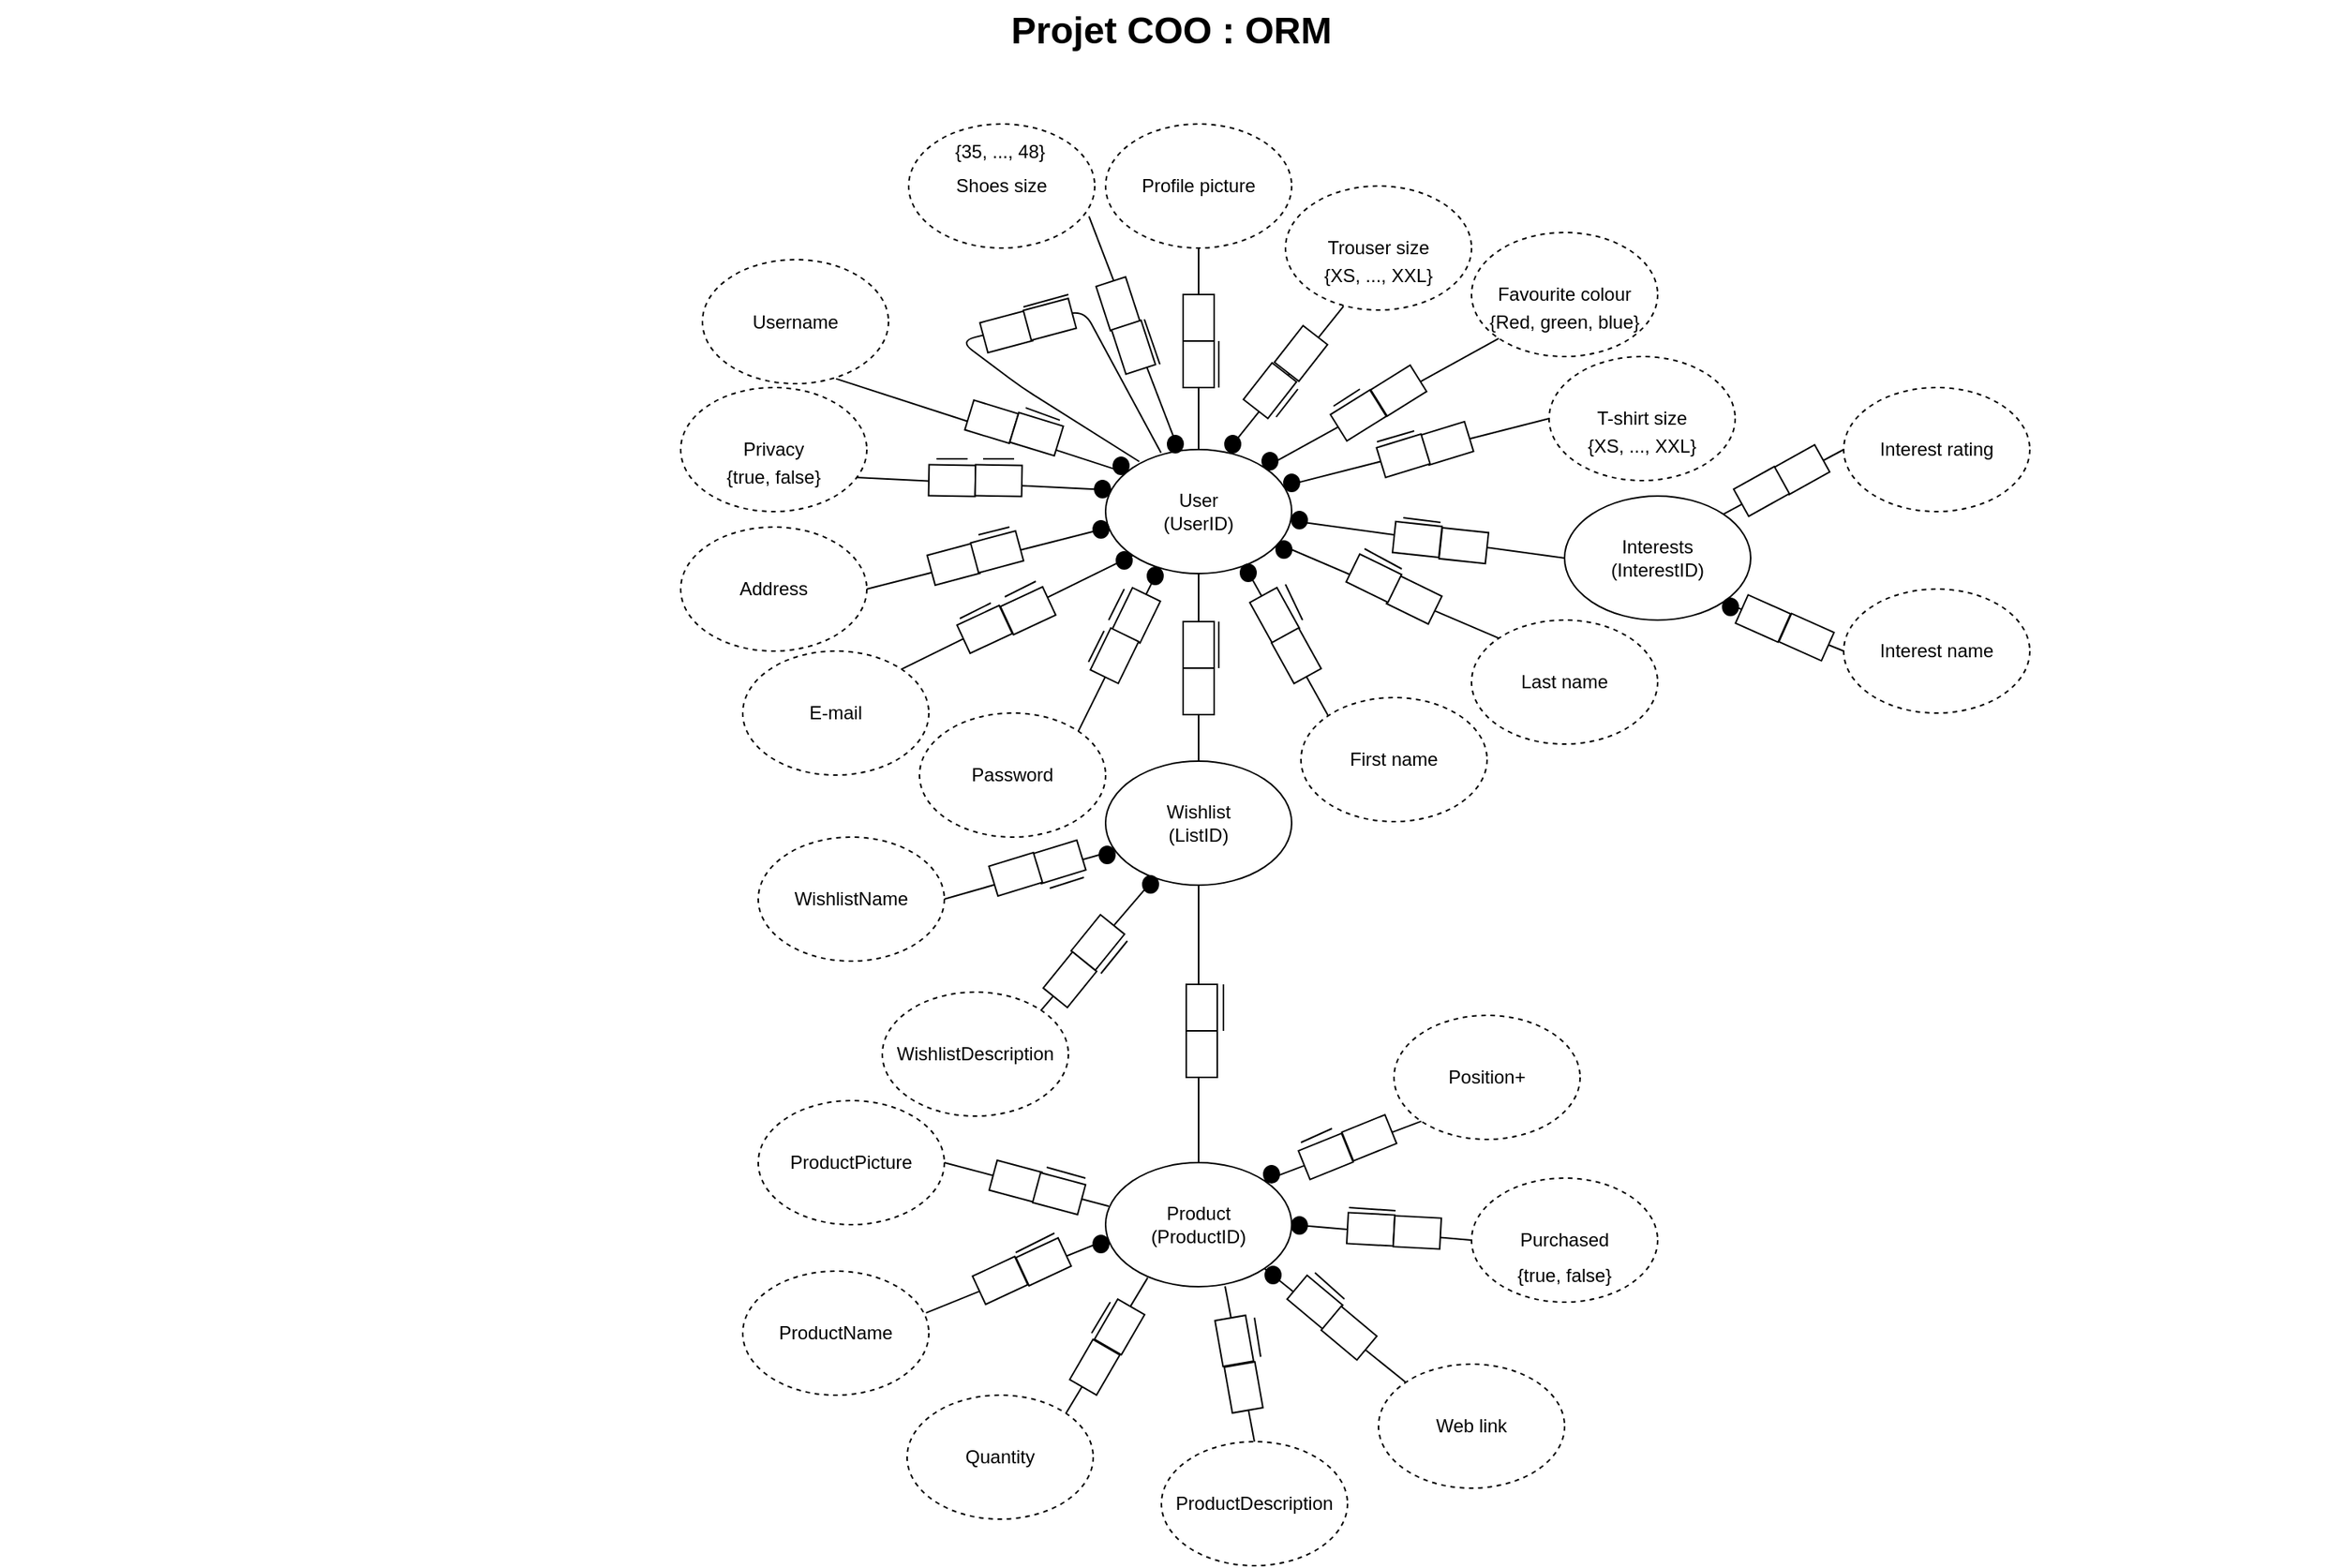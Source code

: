 <mxfile version="13.0.3" type="device"><diagram name="Page-1" id="929967ad-93f9-6ef4-fab6-5d389245f69c"><mxGraphModel dx="346" dy="205" grid="1" gridSize="10" guides="1" tooltips="1" connect="1" arrows="1" fold="1" page="1" pageScale="1.5" pageWidth="1169" pageHeight="826" background="none" math="0" shadow="0"><root><mxCell id="0" style=";html=1;"/><mxCell id="1" style=";html=1;" parent="0"/><mxCell id="1672d66443f91eb5-23" value="Projet COO : ORM" style="text;strokeColor=none;fillColor=none;html=1;fontSize=24;fontStyle=1;verticalAlign=middle;align=center;" parent="1" vertex="1"><mxGeometry x="121" y="150" width="1510" height="40" as="geometry"/></mxCell><mxCell id="jIVGavs9_M5bjKOVfZvE-7" value="Favourite colour" style="ellipse;whiteSpace=wrap;html=1;dashed=1;" parent="1" vertex="1"><mxGeometry x="1070" y="300" width="120" height="80" as="geometry"/></mxCell><mxCell id="jIVGavs9_M5bjKOVfZvE-30" value="User&lt;br&gt;(UserID)" style="ellipse;whiteSpace=wrap;html=1;" parent="1" vertex="1"><mxGeometry x="834" y="440" width="120" height="80" as="geometry"/></mxCell><mxCell id="jIVGavs9_M5bjKOVfZvE-32" value="Address" style="ellipse;whiteSpace=wrap;html=1;dashed=1;" parent="1" vertex="1"><mxGeometry x="560" y="490" width="120" height="80" as="geometry"/></mxCell><mxCell id="jIVGavs9_M5bjKOVfZvE-35" value="Last name" style="ellipse;whiteSpace=wrap;html=1;dashed=1;" parent="1" vertex="1"><mxGeometry x="1070" y="550" width="120" height="80" as="geometry"/></mxCell><mxCell id="jIVGavs9_M5bjKOVfZvE-36" value="First name" style="ellipse;whiteSpace=wrap;html=1;dashed=1;" parent="1" vertex="1"><mxGeometry x="960" y="600" width="120" height="80" as="geometry"/></mxCell><mxCell id="jIVGavs9_M5bjKOVfZvE-37" value="Wishlist&lt;br&gt;(ListID)" style="ellipse;whiteSpace=wrap;html=1;" parent="1" vertex="1"><mxGeometry x="834" y="641" width="120" height="80" as="geometry"/></mxCell><mxCell id="jIVGavs9_M5bjKOVfZvE-43" value="WishlistDescription" style="ellipse;whiteSpace=wrap;html=1;dashed=1;" parent="1" vertex="1"><mxGeometry x="690" y="790" width="120" height="80" as="geometry"/></mxCell><mxCell id="jIVGavs9_M5bjKOVfZvE-48" value="Product&lt;br&gt;(ProductID)" style="ellipse;whiteSpace=wrap;html=1;" parent="1" vertex="1"><mxGeometry x="834" y="900" width="120" height="80" as="geometry"/></mxCell><mxCell id="jIVGavs9_M5bjKOVfZvE-50" value="Purchased" style="ellipse;whiteSpace=wrap;html=1;dashed=1;" parent="1" vertex="1"><mxGeometry x="1070" y="910" width="120" height="80" as="geometry"/></mxCell><mxCell id="jIVGavs9_M5bjKOVfZvE-54" value="Web link" style="ellipse;whiteSpace=wrap;html=1;dashed=1;" parent="1" vertex="1"><mxGeometry x="1010" y="1030" width="120" height="80" as="geometry"/></mxCell><mxCell id="jIVGavs9_M5bjKOVfZvE-57" value="ProductDescription" style="ellipse;whiteSpace=wrap;html=1;dashed=1;" parent="1" vertex="1"><mxGeometry x="870" y="1080" width="120" height="80" as="geometry"/></mxCell><mxCell id="jIVGavs9_M5bjKOVfZvE-58" value="ProductPicture" style="ellipse;whiteSpace=wrap;html=1;dashed=1;" parent="1" vertex="1"><mxGeometry x="610" y="860" width="120" height="80" as="geometry"/></mxCell><mxCell id="j5jvxoO_s9bt74qul9Rj-1" value="Username" style="ellipse;whiteSpace=wrap;html=1;dashed=1;" parent="1" vertex="1"><mxGeometry x="574" y="317.5" width="120" height="80" as="geometry"/></mxCell><mxCell id="qXIojNMbWWccw3Ld3ZAH-1" value="Password" style="ellipse;whiteSpace=wrap;html=1;dashed=1;" parent="1" vertex="1"><mxGeometry x="714" y="610" width="120" height="80" as="geometry"/></mxCell><mxCell id="j7kts7VHe-uKLAfD876b-1" value="ProductName" style="ellipse;whiteSpace=wrap;html=1;dashed=1;" parent="1" vertex="1"><mxGeometry x="600" y="970" width="120" height="80" as="geometry"/></mxCell><mxCell id="j7kts7VHe-uKLAfD876b-6" value="WishlistName" style="ellipse;whiteSpace=wrap;html=1;dashed=1;" parent="1" vertex="1"><mxGeometry x="610" y="690" width="120" height="80" as="geometry"/></mxCell><mxCell id="da_u3u_EK6mUuRbgSV3e-1" value="Interests&lt;br&gt;(InterestID)" style="ellipse;whiteSpace=wrap;html=1;" parent="1" vertex="1"><mxGeometry x="1130" y="470" width="120" height="80" as="geometry"/></mxCell><mxCell id="da_u3u_EK6mUuRbgSV3e-6" value="Interest name" style="ellipse;whiteSpace=wrap;html=1;dashed=1;" parent="1" vertex="1"><mxGeometry x="1310" y="530" width="120" height="80" as="geometry"/></mxCell><mxCell id="da_u3u_EK6mUuRbgSV3e-18" value="T-shirt size" style="ellipse;whiteSpace=wrap;html=1;dashed=1;" parent="1" vertex="1"><mxGeometry x="1120" y="380" width="120" height="80" as="geometry"/></mxCell><mxCell id="da_u3u_EK6mUuRbgSV3e-19" value="Trouser size" style="ellipse;whiteSpace=wrap;html=1;dashed=1;" parent="1" vertex="1"><mxGeometry x="950" y="270" width="120" height="80" as="geometry"/></mxCell><mxCell id="da_u3u_EK6mUuRbgSV3e-20" value="Shoes size" style="ellipse;whiteSpace=wrap;html=1;dashed=1;" parent="1" vertex="1"><mxGeometry x="707" y="230" width="120" height="80" as="geometry"/></mxCell><mxCell id="da_u3u_EK6mUuRbgSV3e-51" value="Position+" style="ellipse;whiteSpace=wrap;html=1;dashed=1;" parent="1" vertex="1"><mxGeometry x="1020" y="805" width="120" height="80" as="geometry"/></mxCell><mxCell id="da_u3u_EK6mUuRbgSV3e-64" value="Quantity" style="ellipse;whiteSpace=wrap;html=1;dashed=1;" parent="1" vertex="1"><mxGeometry x="706" y="1050" width="120" height="80" as="geometry"/></mxCell><mxCell id="R_gByk7WLc_SYoypfElz-11" value="E-mail" style="ellipse;whiteSpace=wrap;html=1;dashed=1;" parent="1" vertex="1"><mxGeometry x="600" y="570" width="120" height="80" as="geometry"/></mxCell><mxCell id="4eLRWc8vF46ZS3_33dME-1" value="Privacy" style="ellipse;whiteSpace=wrap;html=1;dashed=1;" parent="1" vertex="1"><mxGeometry x="560" y="400" width="120" height="80" as="geometry"/></mxCell><mxCell id="Ih-stfb0yc3LlGlRU3Db-1" value="Interest rating" style="ellipse;whiteSpace=wrap;html=1;dashed=1;" parent="1" vertex="1"><mxGeometry x="1310" y="400" width="120" height="80" as="geometry"/></mxCell><mxCell id="1b7z9YTywMdS5ZOEaI9_-1" value="" style="endArrow=none;html=1;entryX=0.5;entryY=1;entryDx=0;entryDy=0;exitX=0.5;exitY=0;exitDx=0;exitDy=0;" edge="1" parent="1" source="jIVGavs9_M5bjKOVfZvE-37" target="jIVGavs9_M5bjKOVfZvE-30"><mxGeometry width="50" height="50" relative="1" as="geometry"><mxPoint x="950" y="570" as="sourcePoint"/><mxPoint x="1000" y="520" as="targetPoint"/></mxGeometry></mxCell><mxCell id="1b7z9YTywMdS5ZOEaI9_-2" value="" style="endArrow=none;html=1;entryX=0.757;entryY=0.962;entryDx=0;entryDy=0;exitX=0;exitY=0;exitDx=0;exitDy=0;entryPerimeter=0;" edge="1" parent="1" source="jIVGavs9_M5bjKOVfZvE-36" target="jIVGavs9_M5bjKOVfZvE-30"><mxGeometry width="50" height="50" relative="1" as="geometry"><mxPoint x="904" y="651" as="sourcePoint"/><mxPoint x="904" y="530" as="targetPoint"/></mxGeometry></mxCell><mxCell id="1b7z9YTywMdS5ZOEaI9_-3" value="" style="endArrow=none;html=1;entryX=0.95;entryY=0.775;entryDx=0;entryDy=0;exitX=0;exitY=0;exitDx=0;exitDy=0;entryPerimeter=0;" edge="1" parent="1" source="jIVGavs9_M5bjKOVfZvE-35" target="jIVGavs9_M5bjKOVfZvE-30"><mxGeometry width="50" height="50" relative="1" as="geometry"><mxPoint x="914" y="661" as="sourcePoint"/><mxPoint x="914" y="540" as="targetPoint"/></mxGeometry></mxCell><mxCell id="1b7z9YTywMdS5ZOEaI9_-4" value="" style="endArrow=none;html=1;entryX=1.005;entryY=0.575;entryDx=0;entryDy=0;exitX=0;exitY=0.5;exitDx=0;exitDy=0;entryPerimeter=0;" edge="1" parent="1" source="da_u3u_EK6mUuRbgSV3e-1" target="jIVGavs9_M5bjKOVfZvE-30"><mxGeometry width="50" height="50" relative="1" as="geometry"><mxPoint x="924" y="671" as="sourcePoint"/><mxPoint x="924" y="550" as="targetPoint"/></mxGeometry></mxCell><mxCell id="1b7z9YTywMdS5ZOEaI9_-5" value="" style="endArrow=none;html=1;entryX=0.964;entryY=0.293;entryDx=0;entryDy=0;exitX=0;exitY=0.5;exitDx=0;exitDy=0;entryPerimeter=0;" edge="1" parent="1" source="da_u3u_EK6mUuRbgSV3e-18" target="jIVGavs9_M5bjKOVfZvE-30"><mxGeometry width="50" height="50" relative="1" as="geometry"><mxPoint x="934" y="681" as="sourcePoint"/><mxPoint x="934" y="560" as="targetPoint"/></mxGeometry></mxCell><mxCell id="1b7z9YTywMdS5ZOEaI9_-6" value="" style="endArrow=none;html=1;entryX=1;entryY=0;entryDx=0;entryDy=0;exitX=0;exitY=1;exitDx=0;exitDy=0;" edge="1" parent="1" source="jIVGavs9_M5bjKOVfZvE-7" target="jIVGavs9_M5bjKOVfZvE-30"><mxGeometry width="50" height="50" relative="1" as="geometry"><mxPoint x="944" y="691" as="sourcePoint"/><mxPoint x="944" y="570" as="targetPoint"/></mxGeometry></mxCell><mxCell id="1b7z9YTywMdS5ZOEaI9_-7" value="" style="endArrow=none;html=1;entryX=0.66;entryY=0.003;entryDx=0;entryDy=0;exitX=0.312;exitY=0.969;exitDx=0;exitDy=0;exitPerimeter=0;entryPerimeter=0;" edge="1" parent="1" source="da_u3u_EK6mUuRbgSV3e-19" target="jIVGavs9_M5bjKOVfZvE-30"><mxGeometry width="50" height="50" relative="1" as="geometry"><mxPoint x="954" y="701" as="sourcePoint"/><mxPoint x="954" y="580" as="targetPoint"/></mxGeometry></mxCell><mxCell id="1b7z9YTywMdS5ZOEaI9_-8" value="" style="endArrow=none;html=1;entryX=0.394;entryY=0.01;entryDx=0;entryDy=0;entryPerimeter=0;exitX=0.969;exitY=0.744;exitDx=0;exitDy=0;exitPerimeter=0;" edge="1" parent="1" source="da_u3u_EK6mUuRbgSV3e-20" target="jIVGavs9_M5bjKOVfZvE-30"><mxGeometry width="50" height="50" relative="1" as="geometry"><mxPoint x="964" y="711" as="sourcePoint"/><mxPoint x="964" y="590" as="targetPoint"/></mxGeometry></mxCell><mxCell id="1b7z9YTywMdS5ZOEaI9_-9" value="" style="endArrow=none;html=1;entryX=0.718;entryY=0.96;entryDx=0;entryDy=0;exitX=0.112;exitY=0.188;exitDx=0;exitDy=0;entryPerimeter=0;exitPerimeter=0;" edge="1" parent="1" source="jIVGavs9_M5bjKOVfZvE-30" target="j5jvxoO_s9bt74qul9Rj-1"><mxGeometry width="50" height="50" relative="1" as="geometry"><mxPoint x="780" y="540.5" as="sourcePoint"/><mxPoint x="780" y="419.5" as="targetPoint"/></mxGeometry></mxCell><mxCell id="1b7z9YTywMdS5ZOEaI9_-10" value="" style="endArrow=none;html=1;entryX=0.943;entryY=0.725;entryDx=0;entryDy=0;exitX=0.03;exitY=0.327;exitDx=0;exitDy=0;entryPerimeter=0;exitPerimeter=0;" edge="1" parent="1" source="jIVGavs9_M5bjKOVfZvE-30" target="4eLRWc8vF46ZS3_33dME-1"><mxGeometry width="50" height="50" relative="1" as="geometry"><mxPoint x="790" y="550.5" as="sourcePoint"/><mxPoint x="790" y="429.5" as="targetPoint"/></mxGeometry></mxCell><mxCell id="1b7z9YTywMdS5ZOEaI9_-11" value="" style="endArrow=none;html=1;entryX=1;entryY=0.5;entryDx=0;entryDy=0;exitX=0.007;exitY=0.633;exitDx=0;exitDy=0;exitPerimeter=0;" edge="1" parent="1" source="jIVGavs9_M5bjKOVfZvE-30" target="jIVGavs9_M5bjKOVfZvE-32"><mxGeometry width="50" height="50" relative="1" as="geometry"><mxPoint x="800" y="560.5" as="sourcePoint"/><mxPoint x="800" y="439.5" as="targetPoint"/></mxGeometry></mxCell><mxCell id="1b7z9YTywMdS5ZOEaI9_-12" value="" style="endArrow=none;html=1;entryX=0;entryY=1;entryDx=0;entryDy=0;exitX=1;exitY=0;exitDx=0;exitDy=0;" edge="1" parent="1" source="R_gByk7WLc_SYoypfElz-11" target="jIVGavs9_M5bjKOVfZvE-30"><mxGeometry width="50" height="50" relative="1" as="geometry"><mxPoint x="810" y="570.5" as="sourcePoint"/><mxPoint x="810" y="449.5" as="targetPoint"/></mxGeometry></mxCell><mxCell id="1b7z9YTywMdS5ZOEaI9_-13" value="" style="endArrow=none;html=1;entryX=0.288;entryY=0.955;entryDx=0;entryDy=0;exitX=1;exitY=0;exitDx=0;exitDy=0;entryPerimeter=0;" edge="1" parent="1" source="qXIojNMbWWccw3Ld3ZAH-1" target="jIVGavs9_M5bjKOVfZvE-30"><mxGeometry width="50" height="50" relative="1" as="geometry"><mxPoint x="820" y="580.5" as="sourcePoint"/><mxPoint x="820" y="459.5" as="targetPoint"/></mxGeometry></mxCell><mxCell id="1b7z9YTywMdS5ZOEaI9_-14" value="" style="endArrow=none;html=1;entryX=1;entryY=0;entryDx=0;entryDy=0;exitX=0;exitY=0.5;exitDx=0;exitDy=0;" edge="1" parent="1" source="Ih-stfb0yc3LlGlRU3Db-1" target="da_u3u_EK6mUuRbgSV3e-1"><mxGeometry width="50" height="50" relative="1" as="geometry"><mxPoint x="1300" y="451" as="sourcePoint"/><mxPoint x="1300" y="330.0" as="targetPoint"/></mxGeometry></mxCell><mxCell id="1b7z9YTywMdS5ZOEaI9_-15" value="" style="endArrow=none;html=1;entryX=1;entryY=1;entryDx=0;entryDy=0;exitX=0;exitY=0.5;exitDx=0;exitDy=0;" edge="1" parent="1" source="da_u3u_EK6mUuRbgSV3e-6" target="da_u3u_EK6mUuRbgSV3e-1"><mxGeometry width="50" height="50" relative="1" as="geometry"><mxPoint x="840" y="600.5" as="sourcePoint"/><mxPoint x="840" y="479.5" as="targetPoint"/></mxGeometry></mxCell><mxCell id="1b7z9YTywMdS5ZOEaI9_-16" value="Profile picture" style="ellipse;whiteSpace=wrap;html=1;dashed=1;" vertex="1" parent="1"><mxGeometry x="834" y="230" width="120" height="80" as="geometry"/></mxCell><mxCell id="1b7z9YTywMdS5ZOEaI9_-18" value="" style="endArrow=none;html=1;entryX=0.5;entryY=1;entryDx=0;entryDy=0;exitX=0.5;exitY=0;exitDx=0;exitDy=0;" edge="1" parent="1" source="jIVGavs9_M5bjKOVfZvE-30" target="1b7z9YTywMdS5ZOEaI9_-16"><mxGeometry width="50" height="50" relative="1" as="geometry"><mxPoint x="870" y="400" as="sourcePoint"/><mxPoint x="920" y="350" as="targetPoint"/></mxGeometry></mxCell><mxCell id="1b7z9YTywMdS5ZOEaI9_-19" value="" style="endArrow=none;html=1;entryX=1;entryY=0.5;entryDx=0;entryDy=0;exitX=0.027;exitY=0.73;exitDx=0;exitDy=0;exitPerimeter=0;" edge="1" parent="1" source="jIVGavs9_M5bjKOVfZvE-37" target="j7kts7VHe-uKLAfD876b-6"><mxGeometry width="50" height="50" relative="1" as="geometry"><mxPoint x="930" y="800" as="sourcePoint"/><mxPoint x="980" y="750" as="targetPoint"/></mxGeometry></mxCell><mxCell id="1b7z9YTywMdS5ZOEaI9_-21" value="" style="endArrow=none;html=1;entryX=0.253;entryY=0.96;entryDx=0;entryDy=0;entryPerimeter=0;exitX=1;exitY=0;exitDx=0;exitDy=0;" edge="1" parent="1" source="jIVGavs9_M5bjKOVfZvE-43" target="jIVGavs9_M5bjKOVfZvE-37"><mxGeometry width="50" height="50" relative="1" as="geometry"><mxPoint x="820" y="810" as="sourcePoint"/><mxPoint x="870" y="760" as="targetPoint"/></mxGeometry></mxCell><mxCell id="1b7z9YTywMdS5ZOEaI9_-22" value="" style="endArrow=none;html=1;entryX=0.5;entryY=1;entryDx=0;entryDy=0;exitX=0.5;exitY=0;exitDx=0;exitDy=0;" edge="1" parent="1" source="jIVGavs9_M5bjKOVfZvE-48" target="jIVGavs9_M5bjKOVfZvE-37"><mxGeometry width="50" height="50" relative="1" as="geometry"><mxPoint x="830" y="820" as="sourcePoint"/><mxPoint x="880" y="770" as="targetPoint"/></mxGeometry></mxCell><mxCell id="1b7z9YTywMdS5ZOEaI9_-39" value="" style="group;rotation=90;" vertex="1" connectable="0" parent="1"><mxGeometry x="864" y="360" width="60" height="20" as="geometry"/></mxCell><mxCell id="1b7z9YTywMdS5ZOEaI9_-30" value="" style="rounded=0;whiteSpace=wrap;html=1;rotation=90;" vertex="1" parent="1b7z9YTywMdS5ZOEaI9_-39"><mxGeometry x="15" y="-15" width="30" height="20" as="geometry"/></mxCell><mxCell id="1b7z9YTywMdS5ZOEaI9_-31" value="" style="rounded=0;whiteSpace=wrap;html=1;rotation=90;" vertex="1" parent="1b7z9YTywMdS5ZOEaI9_-39"><mxGeometry x="15" y="15" width="30" height="20" as="geometry"/></mxCell><mxCell id="1b7z9YTywMdS5ZOEaI9_-40" value="" style="group;rotation=-232;" vertex="1" connectable="0" parent="1"><mxGeometry x="920" y="380" width="60" height="20" as="geometry"/></mxCell><mxCell id="1b7z9YTywMdS5ZOEaI9_-41" value="" style="rounded=0;whiteSpace=wrap;html=1;rotation=-232;" vertex="1" parent="1b7z9YTywMdS5ZOEaI9_-40"><mxGeometry x="25" y="-12" width="30" height="20" as="geometry"/></mxCell><mxCell id="1b7z9YTywMdS5ZOEaI9_-42" value="" style="rounded=0;whiteSpace=wrap;html=1;rotation=-232;" vertex="1" parent="1b7z9YTywMdS5ZOEaI9_-40"><mxGeometry x="5" y="12" width="30" height="20" as="geometry"/></mxCell><mxCell id="1b7z9YTywMdS5ZOEaI9_-46" value="" style="group;rotation=-212;" vertex="1" connectable="0" parent="1"><mxGeometry x="980" y="400" width="60" height="20" as="geometry"/></mxCell><mxCell id="1b7z9YTywMdS5ZOEaI9_-47" value="" style="rounded=0;whiteSpace=wrap;html=1;rotation=-212;" vertex="1" parent="1b7z9YTywMdS5ZOEaI9_-46"><mxGeometry x="28" y="-8" width="30" height="20" as="geometry"/></mxCell><mxCell id="1b7z9YTywMdS5ZOEaI9_-48" value="" style="rounded=0;whiteSpace=wrap;html=1;rotation=-212;" vertex="1" parent="1b7z9YTywMdS5ZOEaI9_-46"><mxGeometry x="2" y="8" width="30" height="20" as="geometry"/></mxCell><mxCell id="1b7z9YTywMdS5ZOEaI9_-52" value="" style="group;rotation=-197;" vertex="1" connectable="0" parent="1"><mxGeometry x="1010" y="430" width="60" height="20" as="geometry"/></mxCell><mxCell id="1b7z9YTywMdS5ZOEaI9_-53" value="" style="rounded=0;whiteSpace=wrap;html=1;rotation=-197;" vertex="1" parent="1b7z9YTywMdS5ZOEaI9_-52"><mxGeometry x="29" y="-4" width="30" height="20" as="geometry"/></mxCell><mxCell id="1b7z9YTywMdS5ZOEaI9_-54" value="" style="rounded=0;whiteSpace=wrap;html=1;rotation=-197;" vertex="1" parent="1b7z9YTywMdS5ZOEaI9_-52"><mxGeometry x="1" y="4" width="30" height="20" as="geometry"/></mxCell><mxCell id="1b7z9YTywMdS5ZOEaI9_-55" value="" style="group;rotation=-174;" vertex="1" connectable="0" parent="1"><mxGeometry x="1020" y="490" width="60" height="20" as="geometry"/></mxCell><mxCell id="1b7z9YTywMdS5ZOEaI9_-56" value="" style="rounded=0;whiteSpace=wrap;html=1;rotation=-174;" vertex="1" parent="1b7z9YTywMdS5ZOEaI9_-55"><mxGeometry x="30" y="2" width="30" height="20" as="geometry"/></mxCell><mxCell id="1b7z9YTywMdS5ZOEaI9_-57" value="" style="rounded=0;whiteSpace=wrap;html=1;rotation=-174;" vertex="1" parent="1b7z9YTywMdS5ZOEaI9_-55"><mxGeometry y="-2" width="30" height="20" as="geometry"/></mxCell><mxCell id="1b7z9YTywMdS5ZOEaI9_-58" value="" style="group;rotation=-154;" vertex="1" connectable="0" parent="1"><mxGeometry x="990" y="520" width="60" height="20" as="geometry"/></mxCell><mxCell id="1b7z9YTywMdS5ZOEaI9_-59" value="" style="rounded=0;whiteSpace=wrap;html=1;rotation=-154;" vertex="1" parent="1b7z9YTywMdS5ZOEaI9_-58"><mxGeometry x="28" y="7" width="30" height="20" as="geometry"/></mxCell><mxCell id="1b7z9YTywMdS5ZOEaI9_-60" value="" style="rounded=0;whiteSpace=wrap;html=1;rotation=-154;" vertex="1" parent="1b7z9YTywMdS5ZOEaI9_-58"><mxGeometry x="2" y="-7" width="30" height="20" as="geometry"/></mxCell><mxCell id="1b7z9YTywMdS5ZOEaI9_-61" value="" style="group;rotation=61;" vertex="1" connectable="0" parent="1"><mxGeometry x="920" y="550" width="60" height="20" as="geometry"/></mxCell><mxCell id="1b7z9YTywMdS5ZOEaI9_-62" value="" style="rounded=0;whiteSpace=wrap;html=1;rotation=61;" vertex="1" parent="1b7z9YTywMdS5ZOEaI9_-61"><mxGeometry x="8" y="-13" width="30" height="20" as="geometry"/></mxCell><mxCell id="1b7z9YTywMdS5ZOEaI9_-63" value="" style="rounded=0;whiteSpace=wrap;html=1;rotation=61;" vertex="1" parent="1b7z9YTywMdS5ZOEaI9_-61"><mxGeometry x="22" y="13" width="30" height="20" as="geometry"/></mxCell><mxCell id="1b7z9YTywMdS5ZOEaI9_-67" value="" style="group;rotation=1;" vertex="1" connectable="0" parent="1"><mxGeometry x="720" y="450" width="60" height="20" as="geometry"/></mxCell><mxCell id="1b7z9YTywMdS5ZOEaI9_-68" value="" style="rounded=0;whiteSpace=wrap;html=1;rotation=1;" vertex="1" parent="1b7z9YTywMdS5ZOEaI9_-67"><mxGeometry width="30" height="20" as="geometry"/></mxCell><mxCell id="1b7z9YTywMdS5ZOEaI9_-69" value="" style="rounded=0;whiteSpace=wrap;html=1;rotation=1;" vertex="1" parent="1b7z9YTywMdS5ZOEaI9_-67"><mxGeometry x="30" width="30" height="20" as="geometry"/></mxCell><mxCell id="1b7z9YTywMdS5ZOEaI9_-71" value="" style="group;rotation=-15;" vertex="1" connectable="0" parent="1"><mxGeometry x="720" y="500" width="60" height="20" as="geometry"/></mxCell><mxCell id="1b7z9YTywMdS5ZOEaI9_-72" value="" style="rounded=0;whiteSpace=wrap;html=1;rotation=-15;" vertex="1" parent="1b7z9YTywMdS5ZOEaI9_-71"><mxGeometry x="1" y="4" width="30" height="20" as="geometry"/></mxCell><mxCell id="1b7z9YTywMdS5ZOEaI9_-73" value="" style="rounded=0;whiteSpace=wrap;html=1;rotation=-15;" vertex="1" parent="1b7z9YTywMdS5ZOEaI9_-71"><mxGeometry x="29" y="-4" width="30" height="20" as="geometry"/></mxCell><mxCell id="1b7z9YTywMdS5ZOEaI9_-74" value="" style="group;rotation=-205;" vertex="1" connectable="0" parent="1"><mxGeometry x="740" y="540" width="60" height="20" as="geometry"/></mxCell><mxCell id="1b7z9YTywMdS5ZOEaI9_-75" value="" style="rounded=0;whiteSpace=wrap;html=1;rotation=-205;" vertex="1" parent="1b7z9YTywMdS5ZOEaI9_-74"><mxGeometry x="29" y="-6" width="30" height="20" as="geometry"/></mxCell><mxCell id="1b7z9YTywMdS5ZOEaI9_-76" value="" style="rounded=0;whiteSpace=wrap;html=1;rotation=-205;" vertex="1" parent="1b7z9YTywMdS5ZOEaI9_-74"><mxGeometry x="1" y="6" width="30" height="20" as="geometry"/></mxCell><mxCell id="1b7z9YTywMdS5ZOEaI9_-77" value="" style="group;rotation=116;" vertex="1" connectable="0" parent="1"><mxGeometry x="816.75" y="550" width="60" height="20" as="geometry"/></mxCell><mxCell id="1b7z9YTywMdS5ZOEaI9_-78" value="" style="rounded=0;whiteSpace=wrap;html=1;rotation=116;" vertex="1" parent="1b7z9YTywMdS5ZOEaI9_-77"><mxGeometry x="22" y="-13" width="30" height="20" as="geometry"/></mxCell><mxCell id="1b7z9YTywMdS5ZOEaI9_-79" value="" style="rounded=0;whiteSpace=wrap;html=1;rotation=116;" vertex="1" parent="1b7z9YTywMdS5ZOEaI9_-77"><mxGeometry x="8" y="13" width="30" height="20" as="geometry"/></mxCell><mxCell id="1b7z9YTywMdS5ZOEaI9_-80" value="" style="group;rotation=-197;" vertex="1" connectable="0" parent="1"><mxGeometry x="760" y="700" width="60" height="20" as="geometry"/></mxCell><mxCell id="1b7z9YTywMdS5ZOEaI9_-81" value="" style="rounded=0;whiteSpace=wrap;html=1;rotation=-197;" vertex="1" parent="1b7z9YTywMdS5ZOEaI9_-80"><mxGeometry x="29" y="-4" width="30" height="20" as="geometry"/></mxCell><mxCell id="1b7z9YTywMdS5ZOEaI9_-82" value="" style="rounded=0;whiteSpace=wrap;html=1;rotation=-197;" vertex="1" parent="1b7z9YTywMdS5ZOEaI9_-80"><mxGeometry x="1" y="4" width="30" height="20" as="geometry"/></mxCell><mxCell id="1b7z9YTywMdS5ZOEaI9_-83" value="" style="group;rotation=-231;" vertex="1" connectable="0" parent="1"><mxGeometry x="790" y="760" width="60" height="20" as="geometry"/></mxCell><mxCell id="1b7z9YTywMdS5ZOEaI9_-84" value="" style="rounded=0;whiteSpace=wrap;html=1;rotation=-231;" vertex="1" parent="1b7z9YTywMdS5ZOEaI9_-83"><mxGeometry x="24" y="-12" width="30" height="20" as="geometry"/></mxCell><mxCell id="1b7z9YTywMdS5ZOEaI9_-85" value="" style="rounded=0;whiteSpace=wrap;html=1;rotation=-231;" vertex="1" parent="1b7z9YTywMdS5ZOEaI9_-83"><mxGeometry x="6" y="12" width="30" height="20" as="geometry"/></mxCell><mxCell id="1b7z9YTywMdS5ZOEaI9_-86" value="" style="group;rotation=90;" vertex="1" connectable="0" parent="1"><mxGeometry x="866" y="805" width="60" height="20" as="geometry"/></mxCell><mxCell id="1b7z9YTywMdS5ZOEaI9_-87" value="" style="rounded=0;whiteSpace=wrap;html=1;rotation=90;" vertex="1" parent="1b7z9YTywMdS5ZOEaI9_-86"><mxGeometry x="15" y="-15" width="30" height="20" as="geometry"/></mxCell><mxCell id="1b7z9YTywMdS5ZOEaI9_-88" value="" style="rounded=0;whiteSpace=wrap;html=1;rotation=90;" vertex="1" parent="1b7z9YTywMdS5ZOEaI9_-86"><mxGeometry x="15" y="15" width="30" height="20" as="geometry"/></mxCell><mxCell id="1b7z9YTywMdS5ZOEaI9_-113" value="" style="group;rotation=-209;" vertex="1" connectable="0" parent="1"><mxGeometry x="1240" y="450" width="60" height="20" as="geometry"/></mxCell><mxCell id="1b7z9YTywMdS5ZOEaI9_-114" value="" style="rounded=0;whiteSpace=wrap;html=1;rotation=-209;" vertex="1" parent="1b7z9YTywMdS5ZOEaI9_-113"><mxGeometry x="28" y="-7" width="30" height="20" as="geometry"/></mxCell><mxCell id="1b7z9YTywMdS5ZOEaI9_-115" value="" style="rounded=0;whiteSpace=wrap;html=1;rotation=-209;" vertex="1" parent="1b7z9YTywMdS5ZOEaI9_-113"><mxGeometry x="2" y="7" width="30" height="20" as="geometry"/></mxCell><mxCell id="1b7z9YTywMdS5ZOEaI9_-116" value="" style="group;rotation=24;" vertex="1" connectable="0" parent="1"><mxGeometry x="1242" y="545" width="60" height="20" as="geometry"/></mxCell><mxCell id="1b7z9YTywMdS5ZOEaI9_-117" value="" style="rounded=0;whiteSpace=wrap;html=1;rotation=24;" vertex="1" parent="1b7z9YTywMdS5ZOEaI9_-116"><mxGeometry x="1" y="-6" width="30" height="20" as="geometry"/></mxCell><mxCell id="1b7z9YTywMdS5ZOEaI9_-118" value="" style="rounded=0;whiteSpace=wrap;html=1;rotation=24;" vertex="1" parent="1b7z9YTywMdS5ZOEaI9_-116"><mxGeometry x="29" y="6" width="30" height="20" as="geometry"/></mxCell><mxCell id="1b7z9YTywMdS5ZOEaI9_-128" value="" style="endArrow=none;html=1;" edge="1" parent="1"><mxGeometry width="50" height="50" relative="1" as="geometry"><mxPoint x="836" y="550" as="sourcePoint"/><mxPoint x="846" y="530" as="targetPoint"/></mxGeometry></mxCell><mxCell id="1b7z9YTywMdS5ZOEaI9_-129" value="" style="endArrow=none;html=1;" edge="1" parent="1"><mxGeometry width="50" height="50" relative="1" as="geometry"><mxPoint x="823" y="577" as="sourcePoint"/><mxPoint x="833" y="557" as="targetPoint"/></mxGeometry></mxCell><mxCell id="1b7z9YTywMdS5ZOEaI9_-130" value="" style="endArrow=none;html=1;" edge="1" parent="1"><mxGeometry width="50" height="50" relative="1" as="geometry"><mxPoint x="769" y="535" as="sourcePoint"/><mxPoint x="789" y="525" as="targetPoint"/></mxGeometry></mxCell><mxCell id="1b7z9YTywMdS5ZOEaI9_-131" value="" style="endArrow=none;html=1;" edge="1" parent="1"><mxGeometry width="50" height="50" relative="1" as="geometry"><mxPoint x="740" y="549" as="sourcePoint"/><mxPoint x="760" y="539" as="targetPoint"/></mxGeometry></mxCell><mxCell id="1b7z9YTywMdS5ZOEaI9_-135" value="{true, false}" style="text;html=1;strokeColor=none;fillColor=none;align=center;verticalAlign=middle;whiteSpace=wrap;rounded=0;" vertex="1" parent="1"><mxGeometry x="540" y="450" width="160" height="15" as="geometry"/></mxCell><mxCell id="1b7z9YTywMdS5ZOEaI9_-136" value="{35, ..., 48}" style="text;html=1;strokeColor=none;fillColor=none;align=center;verticalAlign=middle;whiteSpace=wrap;rounded=0;" vertex="1" parent="1"><mxGeometry x="686" y="240" width="160" height="15" as="geometry"/></mxCell><mxCell id="1b7z9YTywMdS5ZOEaI9_-137" value="{XS, ..., XXL}&lt;span style=&quot;font-family: monospace ; font-size: 0px&quot;&gt;%3CmxGraphModel%3E%3Croot%3E%3CmxCell%20id%3D%220%22%2F%3E%3CmxCell%20id%3D%221%22%20parent%3D%220%22%2F%3E%3CmxCell%20id%3D%222%22%20value%3D%22%7Btrue%2C%20false%7D%22%20style%3D%22text%3Bhtml%3D1%3BstrokeColor%3Dnone%3BfillColor%3Dnone%3Balign%3Dcenter%3BverticalAlign%3Dmiddle%3BwhiteSpace%3Dwrap%3Brounded%3D0%3B%22%20vertex%3D%221%22%20parent%3D%221%22%3E%3CmxGeometry%20x%3D%22540%22%20y%3D%22450%22%20width%3D%22160%22%20height%3D%2215%22%20as%3D%22geometry%22%2F%3E%3C%2FmxCell%3E%3C%2Froot%3E%3C%2FmxGraphModel%3E&lt;/span&gt;" style="text;html=1;strokeColor=none;fillColor=none;align=center;verticalAlign=middle;whiteSpace=wrap;rounded=0;" vertex="1" parent="1"><mxGeometry x="930" y="320" width="160" height="15" as="geometry"/></mxCell><mxCell id="1b7z9YTywMdS5ZOEaI9_-138" value="{XS, ..., XXL}&lt;span style=&quot;font-family: monospace ; font-size: 0px&quot;&gt;%3CmxGraphModel%3E%3Croot%3E%3CmxCell%20id%3D%220%22%2F%3E%3CmxCell%20id%3D%221%22%20parent%3D%220%22%2F%3E%3CmxCell%20id%3D%222%22%20value%3D%22%7Btrue%2C%20false%7D%22%20style%3D%22text%3Bhtml%3D1%3BstrokeColor%3Dnone%3BfillColor%3Dnone%3Balign%3Dcenter%3BverticalAlign%3Dmiddle%3BwhiteSpace%3Dwrap%3Brounded%3D0%3B%22%20vertex%3D%221%22%20parent%3D%221%22%3E%3CmxGeometry%20x%3D%22540%22%20y%3D%22450%22%20width%3D%22160%22%20height%3D%2215%22%20as%3D%22geometry%22%2F%3E%3C%2FmxCell%3E%3C%2Froot%3E%3C%2FmxGraphModel%3E&lt;/span&gt;" style="text;html=1;strokeColor=none;fillColor=none;align=center;verticalAlign=middle;whiteSpace=wrap;rounded=0;" vertex="1" parent="1"><mxGeometry x="1100" y="430" width="160" height="15" as="geometry"/></mxCell><mxCell id="1b7z9YTywMdS5ZOEaI9_-140" value="{Red, green, blue}" style="text;html=1;strokeColor=none;fillColor=none;align=center;verticalAlign=middle;whiteSpace=wrap;rounded=0;" vertex="1" parent="1"><mxGeometry x="1050" y="350" width="160" height="15" as="geometry"/></mxCell><mxCell id="1b7z9YTywMdS5ZOEaI9_-146" value="" style="shape=mxgraph.bpmn.shape;html=1;verticalLabelPosition=bottom;labelBackgroundColor=#ffffff;verticalAlign=top;align=center;perimeter=ellipsePerimeter;outlineConnect=0;outline=standard;symbol=general;fillColor=#000000;" vertex="1" parent="1"><mxGeometry x="841" y="506" width="10" height="11" as="geometry"/></mxCell><mxCell id="1b7z9YTywMdS5ZOEaI9_-147" value="" style="shape=mxgraph.bpmn.shape;html=1;verticalLabelPosition=bottom;labelBackgroundColor=#ffffff;verticalAlign=top;align=center;perimeter=ellipsePerimeter;outlineConnect=0;outline=standard;symbol=general;fillColor=#000000;" vertex="1" parent="1"><mxGeometry x="826" y="486" width="10" height="11" as="geometry"/></mxCell><mxCell id="1b7z9YTywMdS5ZOEaI9_-148" value="" style="shape=mxgraph.bpmn.shape;html=1;verticalLabelPosition=bottom;labelBackgroundColor=#ffffff;verticalAlign=top;align=center;perimeter=ellipsePerimeter;outlineConnect=0;outline=standard;symbol=general;fillColor=#000000;" vertex="1" parent="1"><mxGeometry x="827" y="460" width="10" height="11" as="geometry"/></mxCell><mxCell id="1b7z9YTywMdS5ZOEaI9_-149" value="" style="shape=mxgraph.bpmn.shape;html=1;verticalLabelPosition=bottom;labelBackgroundColor=#ffffff;verticalAlign=top;align=center;perimeter=ellipsePerimeter;outlineConnect=0;outline=standard;symbol=general;fillColor=#000000;" vertex="1" parent="1"><mxGeometry x="839" y="445" width="10" height="11" as="geometry"/></mxCell><mxCell id="1b7z9YTywMdS5ZOEaI9_-150" value="" style="shape=mxgraph.bpmn.shape;html=1;verticalLabelPosition=bottom;labelBackgroundColor=#ffffff;verticalAlign=top;align=center;perimeter=ellipsePerimeter;outlineConnect=0;outline=standard;symbol=general;fillColor=#000000;" vertex="1" parent="1"><mxGeometry x="874" y="431" width="10" height="11" as="geometry"/></mxCell><mxCell id="1b7z9YTywMdS5ZOEaI9_-151" value="" style="shape=mxgraph.bpmn.shape;html=1;verticalLabelPosition=bottom;labelBackgroundColor=#ffffff;verticalAlign=top;align=center;perimeter=ellipsePerimeter;outlineConnect=0;outline=standard;symbol=general;fillColor=#000000;" vertex="1" parent="1"><mxGeometry x="861" y="516" width="10" height="11" as="geometry"/></mxCell><mxCell id="1b7z9YTywMdS5ZOEaI9_-152" value="" style="shape=mxgraph.bpmn.shape;html=1;verticalLabelPosition=bottom;labelBackgroundColor=#ffffff;verticalAlign=top;align=center;perimeter=ellipsePerimeter;outlineConnect=0;outline=standard;symbol=general;fillColor=#000000;" vertex="1" parent="1"><mxGeometry x="921" y="514" width="10" height="11" as="geometry"/></mxCell><mxCell id="1b7z9YTywMdS5ZOEaI9_-153" value="" style="shape=mxgraph.bpmn.shape;html=1;verticalLabelPosition=bottom;labelBackgroundColor=#ffffff;verticalAlign=top;align=center;perimeter=ellipsePerimeter;outlineConnect=0;outline=standard;symbol=general;fillColor=#000000;" vertex="1" parent="1"><mxGeometry x="944" y="499" width="10" height="11" as="geometry"/></mxCell><mxCell id="1b7z9YTywMdS5ZOEaI9_-154" value="" style="shape=mxgraph.bpmn.shape;html=1;verticalLabelPosition=bottom;labelBackgroundColor=#ffffff;verticalAlign=top;align=center;perimeter=ellipsePerimeter;outlineConnect=0;outline=standard;symbol=general;fillColor=#000000;" vertex="1" parent="1"><mxGeometry x="954" y="480" width="10" height="11" as="geometry"/></mxCell><mxCell id="1b7z9YTywMdS5ZOEaI9_-155" value="" style="shape=mxgraph.bpmn.shape;html=1;verticalLabelPosition=bottom;labelBackgroundColor=#ffffff;verticalAlign=top;align=center;perimeter=ellipsePerimeter;outlineConnect=0;outline=standard;symbol=general;fillColor=#000000;" vertex="1" parent="1"><mxGeometry x="949" y="456" width="10" height="11" as="geometry"/></mxCell><mxCell id="1b7z9YTywMdS5ZOEaI9_-156" value="" style="shape=mxgraph.bpmn.shape;html=1;verticalLabelPosition=bottom;labelBackgroundColor=#ffffff;verticalAlign=top;align=center;perimeter=ellipsePerimeter;outlineConnect=0;outline=standard;symbol=general;fillColor=#000000;" vertex="1" parent="1"><mxGeometry x="935" y="442" width="10" height="11" as="geometry"/></mxCell><mxCell id="1b7z9YTywMdS5ZOEaI9_-157" value="" style="shape=mxgraph.bpmn.shape;html=1;verticalLabelPosition=bottom;labelBackgroundColor=#ffffff;verticalAlign=top;align=center;perimeter=ellipsePerimeter;outlineConnect=0;outline=standard;symbol=general;fillColor=#000000;" vertex="1" parent="1"><mxGeometry x="911" y="431" width="10" height="11" as="geometry"/></mxCell><mxCell id="1b7z9YTywMdS5ZOEaI9_-159" value="" style="shape=mxgraph.bpmn.shape;html=1;verticalLabelPosition=bottom;labelBackgroundColor=#ffffff;verticalAlign=top;align=center;perimeter=ellipsePerimeter;outlineConnect=0;outline=standard;symbol=general;fillColor=#000000;" vertex="1" parent="1"><mxGeometry x="1232" y="536" width="10" height="11" as="geometry"/></mxCell><mxCell id="1b7z9YTywMdS5ZOEaI9_-160" value="" style="shape=mxgraph.bpmn.shape;html=1;verticalLabelPosition=bottom;labelBackgroundColor=#ffffff;verticalAlign=top;align=center;perimeter=ellipsePerimeter;outlineConnect=0;outline=standard;symbol=general;fillColor=#000000;" vertex="1" parent="1"><mxGeometry x="830" y="696" width="10" height="11" as="geometry"/></mxCell><mxCell id="1b7z9YTywMdS5ZOEaI9_-161" value="" style="shape=mxgraph.bpmn.shape;html=1;verticalLabelPosition=bottom;labelBackgroundColor=#ffffff;verticalAlign=top;align=center;perimeter=ellipsePerimeter;outlineConnect=0;outline=standard;symbol=general;fillColor=#000000;" vertex="1" parent="1"><mxGeometry x="858" y="715" width="10" height="11" as="geometry"/></mxCell><mxCell id="1b7z9YTywMdS5ZOEaI9_-165" value="" style="endArrow=none;html=1;entryX=0.017;entryY=0.351;entryDx=0;entryDy=0;exitX=1;exitY=0.5;exitDx=0;exitDy=0;entryPerimeter=0;" edge="1" parent="1" source="jIVGavs9_M5bjKOVfZvE-58" target="jIVGavs9_M5bjKOVfZvE-48"><mxGeometry width="50" height="50" relative="1" as="geometry"><mxPoint x="904" y="910" as="sourcePoint"/><mxPoint x="904" y="731" as="targetPoint"/></mxGeometry></mxCell><mxCell id="1b7z9YTywMdS5ZOEaI9_-166" value="" style="endArrow=none;html=1;entryX=0.009;entryY=0.62;entryDx=0;entryDy=0;exitX=0.985;exitY=0.337;exitDx=0;exitDy=0;entryPerimeter=0;exitPerimeter=0;" edge="1" parent="1" source="j7kts7VHe-uKLAfD876b-1" target="jIVGavs9_M5bjKOVfZvE-48"><mxGeometry width="50" height="50" relative="1" as="geometry"><mxPoint x="760" y="920" as="sourcePoint"/><mxPoint x="846.04" y="938.08" as="targetPoint"/></mxGeometry></mxCell><mxCell id="1b7z9YTywMdS5ZOEaI9_-167" value="" style="endArrow=none;html=1;entryX=0.226;entryY=0.929;entryDx=0;entryDy=0;exitX=1;exitY=0;exitDx=0;exitDy=0;entryPerimeter=0;" edge="1" parent="1" source="da_u3u_EK6mUuRbgSV3e-64" target="jIVGavs9_M5bjKOVfZvE-48"><mxGeometry width="50" height="50" relative="1" as="geometry"><mxPoint x="748.2" y="992.96" as="sourcePoint"/><mxPoint x="845.08" y="959.6" as="targetPoint"/></mxGeometry></mxCell><mxCell id="1b7z9YTywMdS5ZOEaI9_-168" value="" style="endArrow=none;html=1;entryX=0.5;entryY=0;entryDx=0;entryDy=0;exitX=0.642;exitY=0.997;exitDx=0;exitDy=0;exitPerimeter=0;" edge="1" parent="1" source="jIVGavs9_M5bjKOVfZvE-48" target="jIVGavs9_M5bjKOVfZvE-57"><mxGeometry width="50" height="50" relative="1" as="geometry"><mxPoint x="829.426" y="1057.716" as="sourcePoint"/><mxPoint x="871.12" y="984.32" as="targetPoint"/></mxGeometry></mxCell><mxCell id="1b7z9YTywMdS5ZOEaI9_-169" value="" style="endArrow=none;html=1;entryX=0;entryY=0;entryDx=0;entryDy=0;exitX=1;exitY=1;exitDx=0;exitDy=0;" edge="1" parent="1" source="jIVGavs9_M5bjKOVfZvE-48" target="jIVGavs9_M5bjKOVfZvE-54"><mxGeometry width="50" height="50" relative="1" as="geometry"><mxPoint x="921.04" y="989.76" as="sourcePoint"/><mxPoint x="934" y="1060" as="targetPoint"/></mxGeometry></mxCell><mxCell id="1b7z9YTywMdS5ZOEaI9_-170" value="" style="endArrow=none;html=1;entryX=0;entryY=0.5;entryDx=0;entryDy=0;exitX=1;exitY=0.5;exitDx=0;exitDy=0;" edge="1" parent="1" source="jIVGavs9_M5bjKOVfZvE-48" target="jIVGavs9_M5bjKOVfZvE-50"><mxGeometry width="50" height="50" relative="1" as="geometry"><mxPoint x="946.426" y="978.284" as="sourcePoint"/><mxPoint x="1027.574" y="1041.716" as="targetPoint"/></mxGeometry></mxCell><mxCell id="1b7z9YTywMdS5ZOEaI9_-171" value="" style="endArrow=none;html=1;entryX=0;entryY=1;entryDx=0;entryDy=0;exitX=1;exitY=0;exitDx=0;exitDy=0;" edge="1" parent="1" source="jIVGavs9_M5bjKOVfZvE-48" target="da_u3u_EK6mUuRbgSV3e-51"><mxGeometry width="50" height="50" relative="1" as="geometry"><mxPoint x="964" y="950" as="sourcePoint"/><mxPoint x="1060" y="960" as="targetPoint"/></mxGeometry></mxCell><mxCell id="1b7z9YTywMdS5ZOEaI9_-172" value="" style="group;rotation=15;" vertex="1" connectable="0" parent="1"><mxGeometry x="760" y="906" width="60" height="20" as="geometry"/></mxCell><mxCell id="1b7z9YTywMdS5ZOEaI9_-173" value="" style="rounded=0;whiteSpace=wrap;html=1;rotation=15;" vertex="1" parent="1b7z9YTywMdS5ZOEaI9_-172"><mxGeometry x="1" y="-4" width="30" height="20" as="geometry"/></mxCell><mxCell id="1b7z9YTywMdS5ZOEaI9_-174" value="" style="rounded=0;whiteSpace=wrap;html=1;rotation=15;" vertex="1" parent="1b7z9YTywMdS5ZOEaI9_-172"><mxGeometry x="29" y="4" width="30" height="20" as="geometry"/></mxCell><mxCell id="1b7z9YTywMdS5ZOEaI9_-178" value="" style="group;rotation=-205;" vertex="1" connectable="0" parent="1"><mxGeometry x="750" y="960" width="60" height="20" as="geometry"/></mxCell><mxCell id="1b7z9YTywMdS5ZOEaI9_-179" value="" style="rounded=0;whiteSpace=wrap;html=1;rotation=-205;" vertex="1" parent="1b7z9YTywMdS5ZOEaI9_-178"><mxGeometry x="29" y="-6" width="30" height="20" as="geometry"/></mxCell><mxCell id="1b7z9YTywMdS5ZOEaI9_-180" value="" style="rounded=0;whiteSpace=wrap;html=1;rotation=-205;" vertex="1" parent="1b7z9YTywMdS5ZOEaI9_-178"><mxGeometry x="1" y="6" width="30" height="20" as="geometry"/></mxCell><mxCell id="1b7z9YTywMdS5ZOEaI9_-182" value="" style="group;rotation=-240;" vertex="1" connectable="0" parent="1"><mxGeometry x="805" y="1009" width="60" height="20" as="geometry"/></mxCell><mxCell id="1b7z9YTywMdS5ZOEaI9_-183" value="" style="rounded=0;whiteSpace=wrap;html=1;rotation=-240;" vertex="1" parent="1b7z9YTywMdS5ZOEaI9_-182"><mxGeometry x="23" y="-13" width="30" height="20" as="geometry"/></mxCell><mxCell id="1b7z9YTywMdS5ZOEaI9_-184" value="" style="rounded=0;whiteSpace=wrap;html=1;rotation=-240;" vertex="1" parent="1b7z9YTywMdS5ZOEaI9_-182"><mxGeometry x="7" y="13" width="30" height="20" as="geometry"/></mxCell><mxCell id="1b7z9YTywMdS5ZOEaI9_-185" value="" style="group;rotation=80;" vertex="1" connectable="0" parent="1"><mxGeometry x="890" y="1020" width="60" height="20" as="geometry"/></mxCell><mxCell id="1b7z9YTywMdS5ZOEaI9_-186" value="" style="rounded=0;whiteSpace=wrap;html=1;rotation=80;" vertex="1" parent="1b7z9YTywMdS5ZOEaI9_-185"><mxGeometry x="12" y="-15" width="30" height="20" as="geometry"/></mxCell><mxCell id="1b7z9YTywMdS5ZOEaI9_-187" value="" style="rounded=0;whiteSpace=wrap;html=1;rotation=80;" vertex="1" parent="1b7z9YTywMdS5ZOEaI9_-185"><mxGeometry x="18" y="15" width="30" height="20" as="geometry"/></mxCell><mxCell id="1b7z9YTywMdS5ZOEaI9_-188" value="" style="group;rotation=40;" vertex="1" connectable="0" parent="1"><mxGeometry x="950" y="990" width="60" height="20" as="geometry"/></mxCell><mxCell id="1b7z9YTywMdS5ZOEaI9_-189" value="" style="rounded=0;whiteSpace=wrap;html=1;rotation=40;" vertex="1" parent="1b7z9YTywMdS5ZOEaI9_-188"><mxGeometry x="4" y="-10" width="30" height="20" as="geometry"/></mxCell><mxCell id="1b7z9YTywMdS5ZOEaI9_-190" value="" style="rounded=0;whiteSpace=wrap;html=1;rotation=40;" vertex="1" parent="1b7z9YTywMdS5ZOEaI9_-188"><mxGeometry x="26" y="10" width="30" height="20" as="geometry"/></mxCell><mxCell id="1b7z9YTywMdS5ZOEaI9_-191" value="" style="group;rotation=3;" vertex="1" connectable="0" parent="1"><mxGeometry x="990" y="934" width="60" height="20" as="geometry"/></mxCell><mxCell id="1b7z9YTywMdS5ZOEaI9_-192" value="" style="rounded=0;whiteSpace=wrap;html=1;rotation=3;" vertex="1" parent="1b7z9YTywMdS5ZOEaI9_-191"><mxGeometry y="-1" width="30" height="20" as="geometry"/></mxCell><mxCell id="1b7z9YTywMdS5ZOEaI9_-193" value="" style="rounded=0;whiteSpace=wrap;html=1;rotation=3;" vertex="1" parent="1b7z9YTywMdS5ZOEaI9_-191"><mxGeometry x="30" y="1" width="30" height="20" as="geometry"/></mxCell><mxCell id="1b7z9YTywMdS5ZOEaI9_-194" value="" style="group;rotation=-202;" vertex="1" connectable="0" parent="1"><mxGeometry x="960" y="880" width="60" height="20" as="geometry"/></mxCell><mxCell id="1b7z9YTywMdS5ZOEaI9_-195" value="" style="rounded=0;whiteSpace=wrap;html=1;rotation=-202;" vertex="1" parent="1b7z9YTywMdS5ZOEaI9_-194"><mxGeometry x="29" y="-6" width="30" height="20" as="geometry"/></mxCell><mxCell id="1b7z9YTywMdS5ZOEaI9_-196" value="" style="rounded=0;whiteSpace=wrap;html=1;rotation=-202;" vertex="1" parent="1b7z9YTywMdS5ZOEaI9_-194"><mxGeometry x="1" y="6" width="30" height="20" as="geometry"/></mxCell><mxCell id="1b7z9YTywMdS5ZOEaI9_-197" value="" style="shape=mxgraph.bpmn.shape;html=1;verticalLabelPosition=bottom;labelBackgroundColor=#ffffff;verticalAlign=top;align=center;perimeter=ellipsePerimeter;outlineConnect=0;outline=standard;symbol=general;fillColor=#000000;" vertex="1" parent="1"><mxGeometry x="826" y="947" width="10" height="11" as="geometry"/></mxCell><mxCell id="1b7z9YTywMdS5ZOEaI9_-198" value="" style="shape=mxgraph.bpmn.shape;html=1;verticalLabelPosition=bottom;labelBackgroundColor=#ffffff;verticalAlign=top;align=center;perimeter=ellipsePerimeter;outlineConnect=0;outline=standard;symbol=general;fillColor=#000000;" vertex="1" parent="1"><mxGeometry x="937" y="967" width="10" height="11" as="geometry"/></mxCell><mxCell id="1b7z9YTywMdS5ZOEaI9_-199" value="" style="shape=mxgraph.bpmn.shape;html=1;verticalLabelPosition=bottom;labelBackgroundColor=#ffffff;verticalAlign=top;align=center;perimeter=ellipsePerimeter;outlineConnect=0;outline=standard;symbol=general;fillColor=#000000;" vertex="1" parent="1"><mxGeometry x="936" y="902" width="10" height="11" as="geometry"/></mxCell><mxCell id="1b7z9YTywMdS5ZOEaI9_-200" value="" style="shape=mxgraph.bpmn.shape;html=1;verticalLabelPosition=bottom;labelBackgroundColor=#ffffff;verticalAlign=top;align=center;perimeter=ellipsePerimeter;outlineConnect=0;outline=standard;symbol=general;fillColor=#000000;" vertex="1" parent="1"><mxGeometry x="954" y="935" width="10" height="11" as="geometry"/></mxCell><mxCell id="1b7z9YTywMdS5ZOEaI9_-201" value="" style="endArrow=none;html=1;" edge="1" parent="1"><mxGeometry width="50" height="50" relative="1" as="geometry"><mxPoint x="752" y="495" as="sourcePoint"/><mxPoint x="772" y="490" as="targetPoint"/></mxGeometry></mxCell><mxCell id="1b7z9YTywMdS5ZOEaI9_-202" value="" style="endArrow=none;html=1;" edge="1" parent="1"><mxGeometry width="50" height="50" relative="1" as="geometry"><mxPoint x="755" y="446" as="sourcePoint"/><mxPoint x="775" y="446" as="targetPoint"/></mxGeometry></mxCell><mxCell id="1b7z9YTywMdS5ZOEaI9_-203" value="" style="endArrow=none;html=1;" edge="1" parent="1"><mxGeometry width="50" height="50" relative="1" as="geometry"><mxPoint x="725" y="446" as="sourcePoint"/><mxPoint x="745" y="446" as="targetPoint"/></mxGeometry></mxCell><mxCell id="1b7z9YTywMdS5ZOEaI9_-206" value="" style="endArrow=none;html=1;" edge="1" parent="1"><mxGeometry width="50" height="50" relative="1" as="geometry"><mxPoint x="907" y="370" as="sourcePoint"/><mxPoint x="907" y="400" as="targetPoint"/></mxGeometry></mxCell><mxCell id="1b7z9YTywMdS5ZOEaI9_-207" value="" style="endArrow=none;html=1;" edge="1" parent="1"><mxGeometry width="50" height="50" relative="1" as="geometry"><mxPoint x="958" y="401" as="sourcePoint"/><mxPoint x="944" y="419" as="targetPoint"/></mxGeometry></mxCell><mxCell id="1b7z9YTywMdS5ZOEaI9_-208" value="" style="endArrow=none;html=1;" edge="1" parent="1"><mxGeometry width="50" height="50" relative="1" as="geometry"><mxPoint x="998" y="401" as="sourcePoint"/><mxPoint x="981" y="412" as="targetPoint"/></mxGeometry></mxCell><mxCell id="1b7z9YTywMdS5ZOEaI9_-209" value="" style="endArrow=none;html=1;" edge="1" parent="1"><mxGeometry width="50" height="50" relative="1" as="geometry"><mxPoint x="1033" y="428" as="sourcePoint"/><mxPoint x="1009" y="435" as="targetPoint"/></mxGeometry></mxCell><mxCell id="1b7z9YTywMdS5ZOEaI9_-210" value="" style="endArrow=none;html=1;" edge="1" parent="1"><mxGeometry width="50" height="50" relative="1" as="geometry"><mxPoint x="1050" y="487" as="sourcePoint"/><mxPoint x="1026" y="484" as="targetPoint"/></mxGeometry></mxCell><mxCell id="1b7z9YTywMdS5ZOEaI9_-211" value="" style="endArrow=none;html=1;" edge="1" parent="1"><mxGeometry width="50" height="50" relative="1" as="geometry"><mxPoint x="1025" y="517" as="sourcePoint"/><mxPoint x="1001" y="504" as="targetPoint"/></mxGeometry></mxCell><mxCell id="1b7z9YTywMdS5ZOEaI9_-212" value="" style="endArrow=none;html=1;" edge="1" parent="1"><mxGeometry width="50" height="50" relative="1" as="geometry"><mxPoint x="961" y="550" as="sourcePoint"/><mxPoint x="950" y="527" as="targetPoint"/></mxGeometry></mxCell><mxCell id="1b7z9YTywMdS5ZOEaI9_-213" value="" style="group;rotation=90;" vertex="1" connectable="0" parent="1"><mxGeometry x="864" y="571" width="60" height="20" as="geometry"/></mxCell><mxCell id="1b7z9YTywMdS5ZOEaI9_-214" value="" style="rounded=0;whiteSpace=wrap;html=1;rotation=90;" vertex="1" parent="1b7z9YTywMdS5ZOEaI9_-213"><mxGeometry x="15" y="-15" width="30" height="20" as="geometry"/></mxCell><mxCell id="1b7z9YTywMdS5ZOEaI9_-215" value="" style="rounded=0;whiteSpace=wrap;html=1;rotation=90;" vertex="1" parent="1b7z9YTywMdS5ZOEaI9_-213"><mxGeometry x="15" y="15" width="30" height="20" as="geometry"/></mxCell><mxCell id="1b7z9YTywMdS5ZOEaI9_-216" value="" style="endArrow=none;html=1;" edge="1" parent="1"><mxGeometry width="50" height="50" relative="1" as="geometry"><mxPoint x="907" y="551" as="sourcePoint"/><mxPoint x="907" y="581" as="targetPoint"/></mxGeometry></mxCell><mxCell id="1b7z9YTywMdS5ZOEaI9_-217" value="" style="endArrow=none;html=1;" edge="1" parent="1"><mxGeometry width="50" height="50" relative="1" as="geometry"><mxPoint x="820" y="716" as="sourcePoint"/><mxPoint x="798" y="723" as="targetPoint"/></mxGeometry></mxCell><mxCell id="1b7z9YTywMdS5ZOEaI9_-218" value="" style="endArrow=none;html=1;" edge="1" parent="1"><mxGeometry width="50" height="50" relative="1" as="geometry"><mxPoint x="910" y="785" as="sourcePoint"/><mxPoint x="910" y="815" as="targetPoint"/></mxGeometry></mxCell><mxCell id="1b7z9YTywMdS5ZOEaI9_-219" value="" style="endArrow=none;html=1;" edge="1" parent="1"><mxGeometry width="50" height="50" relative="1" as="geometry"><mxPoint x="848" y="757" as="sourcePoint"/><mxPoint x="831" y="778" as="targetPoint"/></mxGeometry></mxCell><mxCell id="1b7z9YTywMdS5ZOEaI9_-220" value="" style="endArrow=none;html=1;" edge="1" parent="1"><mxGeometry width="50" height="50" relative="1" as="geometry"><mxPoint x="821" y="910" as="sourcePoint"/><mxPoint x="796" y="903" as="targetPoint"/></mxGeometry></mxCell><mxCell id="1b7z9YTywMdS5ZOEaI9_-221" value="" style="endArrow=none;html=1;" edge="1" parent="1"><mxGeometry width="50" height="50" relative="1" as="geometry"><mxPoint x="801" y="945.5" as="sourcePoint"/><mxPoint x="776" y="958" as="targetPoint"/></mxGeometry></mxCell><mxCell id="1b7z9YTywMdS5ZOEaI9_-222" value="" style="endArrow=none;html=1;" edge="1" parent="1"><mxGeometry width="50" height="50" relative="1" as="geometry"><mxPoint x="837" y="990" as="sourcePoint"/><mxPoint x="825" y="1010" as="targetPoint"/></mxGeometry></mxCell><mxCell id="1b7z9YTywMdS5ZOEaI9_-223" value="" style="endArrow=none;html=1;" edge="1" parent="1"><mxGeometry width="50" height="50" relative="1" as="geometry"><mxPoint x="930" y="1000" as="sourcePoint"/><mxPoint x="934.0" y="1025.25" as="targetPoint"/></mxGeometry></mxCell><mxCell id="1b7z9YTywMdS5ZOEaI9_-224" value="" style="endArrow=none;html=1;" edge="1" parent="1"><mxGeometry width="50" height="50" relative="1" as="geometry"><mxPoint x="969" y="971" as="sourcePoint"/><mxPoint x="988" y="988" as="targetPoint"/></mxGeometry></mxCell><mxCell id="1b7z9YTywMdS5ZOEaI9_-225" value="" style="endArrow=none;html=1;" edge="1" parent="1"><mxGeometry width="50" height="50" relative="1" as="geometry"><mxPoint x="991" y="929" as="sourcePoint"/><mxPoint x="1021" y="931" as="targetPoint"/></mxGeometry></mxCell><mxCell id="1b7z9YTywMdS5ZOEaI9_-226" value="" style="endArrow=none;html=1;" edge="1" parent="1"><mxGeometry width="50" height="50" relative="1" as="geometry"><mxPoint x="960" y="887" as="sourcePoint"/><mxPoint x="980" y="878" as="targetPoint"/></mxGeometry></mxCell><mxCell id="1b7z9YTywMdS5ZOEaI9_-227" value="{true, false}" style="text;html=1;strokeColor=none;fillColor=none;align=center;verticalAlign=middle;whiteSpace=wrap;rounded=0;" vertex="1" parent="1"><mxGeometry x="1050" y="965" width="160" height="15" as="geometry"/></mxCell><mxCell id="1b7z9YTywMdS5ZOEaI9_-232" value="" style="group;rotation=-18;" vertex="1" connectable="0" parent="1"><mxGeometry x="837" y="330" width="23" height="60" as="geometry"/></mxCell><mxCell id="1b7z9YTywMdS5ZOEaI9_-228" value="" style="group;rotation=72;" vertex="1" connectable="0" parent="1b7z9YTywMdS5ZOEaI9_-232"><mxGeometry x="-20" y="20" width="60" height="20" as="geometry"/></mxCell><mxCell id="1b7z9YTywMdS5ZOEaI9_-229" value="" style="rounded=0;whiteSpace=wrap;html=1;rotation=72;" vertex="1" parent="1b7z9YTywMdS5ZOEaI9_-228"><mxGeometry x="10" y="-14" width="30" height="20" as="geometry"/></mxCell><mxCell id="1b7z9YTywMdS5ZOEaI9_-230" value="" style="rounded=0;whiteSpace=wrap;html=1;rotation=72;" vertex="1" parent="1b7z9YTywMdS5ZOEaI9_-228"><mxGeometry x="20" y="14" width="30" height="20" as="geometry"/></mxCell><mxCell id="1b7z9YTywMdS5ZOEaI9_-231" value="" style="endArrow=none;html=1;" edge="1" parent="1b7z9YTywMdS5ZOEaI9_-232"><mxGeometry width="50" height="50" relative="1" as="geometry"><mxPoint x="22" y="26" as="sourcePoint"/><mxPoint x="32" y="55" as="targetPoint"/></mxGeometry></mxCell><mxCell id="1b7z9YTywMdS5ZOEaI9_-233" value="" style="group;rotation=-6;" vertex="1" connectable="0" parent="1"><mxGeometry x="742.478" y="405.073" width="63.045" height="41.854" as="geometry"/></mxCell><mxCell id="1b7z9YTywMdS5ZOEaI9_-64" value="" style="group;rotation=17;" vertex="1" connectable="0" parent="1b7z9YTywMdS5ZOEaI9_-233"><mxGeometry x="2" y="11" width="60" height="20" as="geometry"/></mxCell><mxCell id="1b7z9YTywMdS5ZOEaI9_-65" value="" style="rounded=0;whiteSpace=wrap;html=1;rotation=17;" vertex="1" parent="1b7z9YTywMdS5ZOEaI9_-64"><mxGeometry x="1" y="-4" width="30" height="20" as="geometry"/></mxCell><mxCell id="1b7z9YTywMdS5ZOEaI9_-66" value="" style="rounded=0;whiteSpace=wrap;html=1;rotation=17;" vertex="1" parent="1b7z9YTywMdS5ZOEaI9_-64"><mxGeometry x="30" y="4" width="30" height="20" as="geometry"/></mxCell><mxCell id="1b7z9YTywMdS5ZOEaI9_-204" value="" style="endArrow=none;html=1;" edge="1" parent="1b7z9YTywMdS5ZOEaI9_-233"><mxGeometry width="50" height="50" relative="1" as="geometry"><mxPoint x="40" y="8" as="sourcePoint"/><mxPoint x="62" y="16" as="targetPoint"/></mxGeometry></mxCell><mxCell id="1b7z9YTywMdS5ZOEaI9_-237" value="" style="endArrow=none;html=1;exitX=0.298;exitY=0.027;exitDx=0;exitDy=0;exitPerimeter=0;entryX=0.181;entryY=0.097;entryDx=0;entryDy=0;entryPerimeter=0;" edge="1" parent="1" source="jIVGavs9_M5bjKOVfZvE-30" target="jIVGavs9_M5bjKOVfZvE-30"><mxGeometry width="50" height="50" relative="1" as="geometry"><mxPoint x="867.44" y="475.04" as="sourcePoint"/><mxPoint x="840" y="430" as="targetPoint"/><Array as="points"><mxPoint x="820" y="350"/><mxPoint x="740" y="370"/><mxPoint x="780" y="400"/></Array></mxGeometry></mxCell><mxCell id="1b7z9YTywMdS5ZOEaI9_-242" value="" style="group;rotation=-105;" vertex="1" connectable="0" parent="1"><mxGeometry x="772" y="329" width="23" height="60" as="geometry"/></mxCell><mxCell id="1b7z9YTywMdS5ZOEaI9_-238" value="" style="group;rotation=-15;" vertex="1" connectable="0" parent="1b7z9YTywMdS5ZOEaI9_-242"><mxGeometry x="-18" y="21" width="60" height="20" as="geometry"/></mxCell><mxCell id="1b7z9YTywMdS5ZOEaI9_-239" value="" style="rounded=0;whiteSpace=wrap;html=1;rotation=-15;" vertex="1" parent="1b7z9YTywMdS5ZOEaI9_-238"><mxGeometry x="1" y="4" width="30" height="20" as="geometry"/></mxCell><mxCell id="1b7z9YTywMdS5ZOEaI9_-240" value="" style="rounded=0;whiteSpace=wrap;html=1;rotation=-15;" vertex="1" parent="1b7z9YTywMdS5ZOEaI9_-238"><mxGeometry x="29" y="-4" width="30" height="20" as="geometry"/></mxCell><mxCell id="1b7z9YTywMdS5ZOEaI9_-241" value="" style="endArrow=none;html=1;" edge="1" parent="1b7z9YTywMdS5ZOEaI9_-242"><mxGeometry width="50" height="50" relative="1" as="geometry"><mxPoint x="9" y="19" as="sourcePoint"/><mxPoint x="38" y="11" as="targetPoint"/></mxGeometry></mxCell></root></mxGraphModel></diagram></mxfile>
